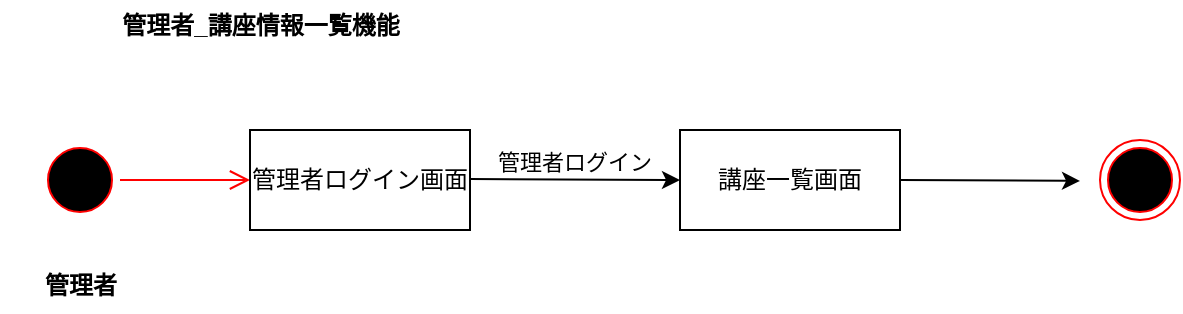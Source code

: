 <mxfile version="21.7.0" type="device">
  <diagram name="ページ1" id="-3oP6H1oGsL0ujwTLxHV">
    <mxGraphModel dx="825" dy="840" grid="1" gridSize="10" guides="1" tooltips="1" connect="1" arrows="1" fold="1" page="1" pageScale="1" pageWidth="827" pageHeight="1169" math="0" shadow="0">
      <root>
        <mxCell id="0" />
        <mxCell id="1" parent="0" />
        <mxCell id="1ri4a_4eCiXGphT8kiCO-1" value="" style="ellipse;html=1;shape=startState;fillColor=#000000;strokeColor=#ff0000;" vertex="1" parent="1">
          <mxGeometry x="30" y="150" width="40" height="40" as="geometry" />
        </mxCell>
        <mxCell id="1ri4a_4eCiXGphT8kiCO-2" value="" style="edgeStyle=orthogonalEdgeStyle;html=1;verticalAlign=bottom;endArrow=open;endSize=8;strokeColor=#ff0000;rounded=0;" edge="1" source="1ri4a_4eCiXGphT8kiCO-1" parent="1" target="1ri4a_4eCiXGphT8kiCO-5">
          <mxGeometry relative="1" as="geometry">
            <mxPoint x="190" y="170" as="targetPoint" />
          </mxGeometry>
        </mxCell>
        <mxCell id="1ri4a_4eCiXGphT8kiCO-3" value="管理者_講座情報一覧機能" style="text;align=center;fontStyle=1;verticalAlign=middle;spacingLeft=3;spacingRight=3;strokeColor=none;rotatable=0;points=[[0,0.5],[1,0.5]];portConstraint=eastwest;html=1;" vertex="1" parent="1">
          <mxGeometry x="100" y="80" width="80" height="26" as="geometry" />
        </mxCell>
        <mxCell id="1ri4a_4eCiXGphT8kiCO-5" value="管理者ログイン画面" style="html=1;whiteSpace=wrap;" vertex="1" parent="1">
          <mxGeometry x="135" y="145" width="110" height="50" as="geometry" />
        </mxCell>
        <mxCell id="1ri4a_4eCiXGphT8kiCO-8" value="講座一覧画面" style="html=1;whiteSpace=wrap;" vertex="1" parent="1">
          <mxGeometry x="350" y="145" width="110" height="50" as="geometry" />
        </mxCell>
        <mxCell id="1ri4a_4eCiXGphT8kiCO-9" value="管理者ログイン" style="html=1;verticalAlign=bottom;endArrow=classic;edgeStyle=elbowEdgeStyle;elbow=vertical;curved=0;rounded=0;endFill=1;entryX=0;entryY=0.5;entryDx=0;entryDy=0;" edge="1" parent="1" target="1ri4a_4eCiXGphT8kiCO-8">
          <mxGeometry width="80" relative="1" as="geometry">
            <mxPoint x="245" y="169.55" as="sourcePoint" />
            <mxPoint x="325" y="169.55" as="targetPoint" />
          </mxGeometry>
        </mxCell>
        <mxCell id="1ri4a_4eCiXGphT8kiCO-10" value="" style="endArrow=classic;endFill=1;html=1;rounded=0;" edge="1" parent="1">
          <mxGeometry width="160" relative="1" as="geometry">
            <mxPoint x="460" y="170" as="sourcePoint" />
            <mxPoint x="550" y="170.45" as="targetPoint" />
          </mxGeometry>
        </mxCell>
        <mxCell id="1ri4a_4eCiXGphT8kiCO-11" value="" style="ellipse;html=1;shape=endState;fillColor=#000000;strokeColor=#ff0000;" vertex="1" parent="1">
          <mxGeometry x="560" y="150" width="40" height="40" as="geometry" />
        </mxCell>
        <mxCell id="1ri4a_4eCiXGphT8kiCO-12" value="管理者" style="text;align=center;fontStyle=1;verticalAlign=middle;spacingLeft=3;spacingRight=3;strokeColor=none;rotatable=0;points=[[0,0.5],[1,0.5]];portConstraint=eastwest;html=1;" vertex="1" parent="1">
          <mxGeometry x="10" y="210" width="80" height="26" as="geometry" />
        </mxCell>
      </root>
    </mxGraphModel>
  </diagram>
</mxfile>

